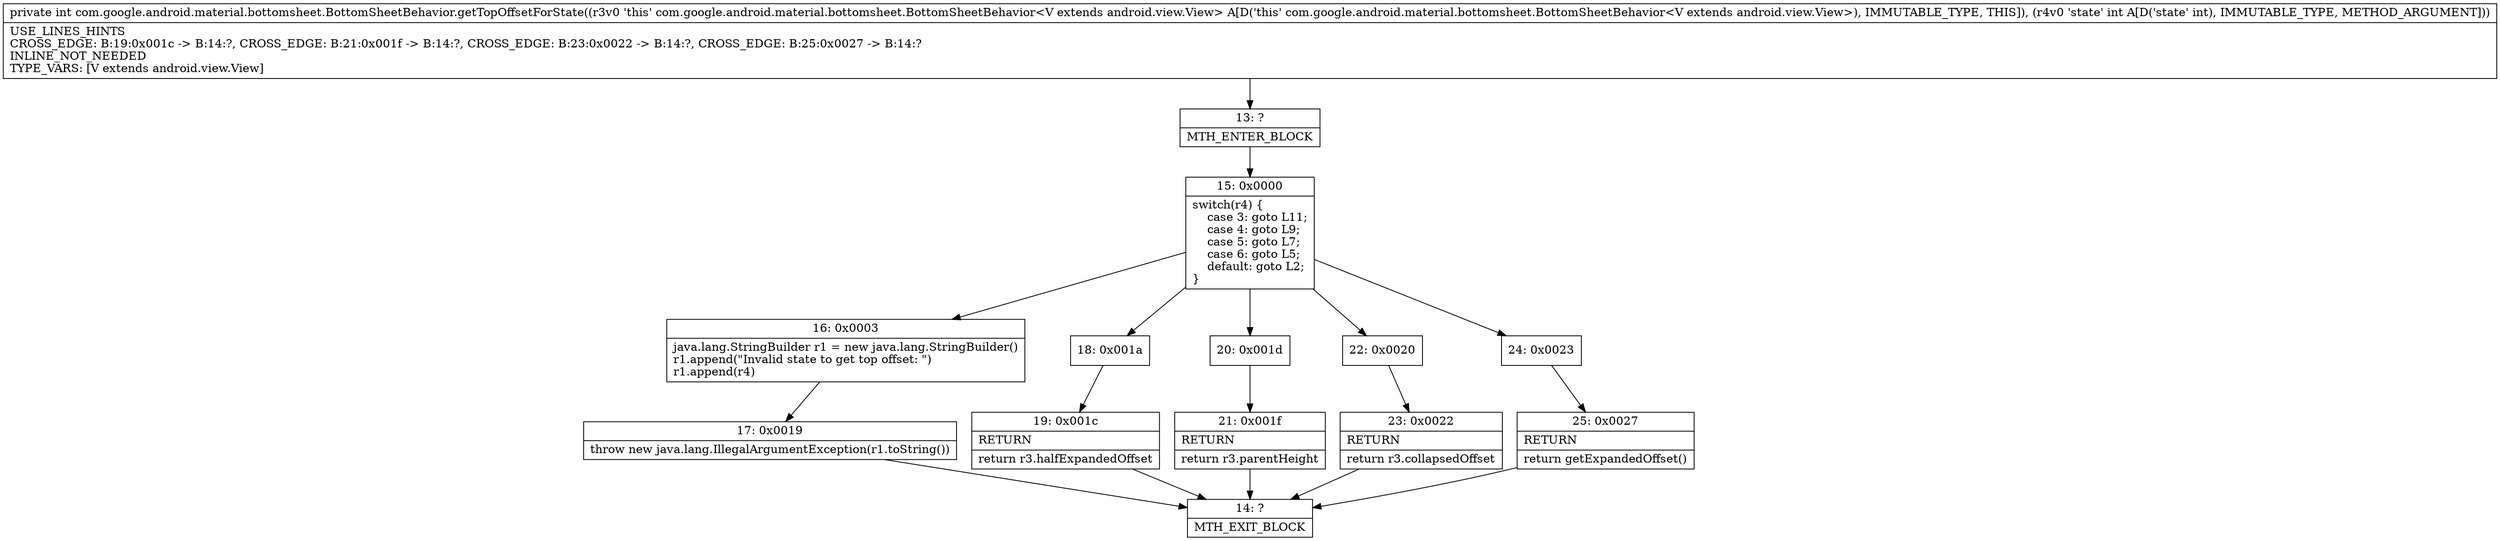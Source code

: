 digraph "CFG forcom.google.android.material.bottomsheet.BottomSheetBehavior.getTopOffsetForState(I)I" {
Node_13 [shape=record,label="{13\:\ ?|MTH_ENTER_BLOCK\l}"];
Node_15 [shape=record,label="{15\:\ 0x0000|switch(r4) \{\l    case 3: goto L11;\l    case 4: goto L9;\l    case 5: goto L7;\l    case 6: goto L5;\l    default: goto L2;\l\}\l}"];
Node_16 [shape=record,label="{16\:\ 0x0003|java.lang.StringBuilder r1 = new java.lang.StringBuilder()\lr1.append(\"Invalid state to get top offset: \")\lr1.append(r4)\l}"];
Node_17 [shape=record,label="{17\:\ 0x0019|throw new java.lang.IllegalArgumentException(r1.toString())\l}"];
Node_14 [shape=record,label="{14\:\ ?|MTH_EXIT_BLOCK\l}"];
Node_18 [shape=record,label="{18\:\ 0x001a}"];
Node_19 [shape=record,label="{19\:\ 0x001c|RETURN\l|return r3.halfExpandedOffset\l}"];
Node_20 [shape=record,label="{20\:\ 0x001d}"];
Node_21 [shape=record,label="{21\:\ 0x001f|RETURN\l|return r3.parentHeight\l}"];
Node_22 [shape=record,label="{22\:\ 0x0020}"];
Node_23 [shape=record,label="{23\:\ 0x0022|RETURN\l|return r3.collapsedOffset\l}"];
Node_24 [shape=record,label="{24\:\ 0x0023}"];
Node_25 [shape=record,label="{25\:\ 0x0027|RETURN\l|return getExpandedOffset()\l}"];
MethodNode[shape=record,label="{private int com.google.android.material.bottomsheet.BottomSheetBehavior.getTopOffsetForState((r3v0 'this' com.google.android.material.bottomsheet.BottomSheetBehavior\<V extends android.view.View\> A[D('this' com.google.android.material.bottomsheet.BottomSheetBehavior\<V extends android.view.View\>), IMMUTABLE_TYPE, THIS]), (r4v0 'state' int A[D('state' int), IMMUTABLE_TYPE, METHOD_ARGUMENT]))  | USE_LINES_HINTS\lCROSS_EDGE: B:19:0x001c \-\> B:14:?, CROSS_EDGE: B:21:0x001f \-\> B:14:?, CROSS_EDGE: B:23:0x0022 \-\> B:14:?, CROSS_EDGE: B:25:0x0027 \-\> B:14:?\lINLINE_NOT_NEEDED\lTYPE_VARS: [V extends android.view.View]\l}"];
MethodNode -> Node_13;Node_13 -> Node_15;
Node_15 -> Node_16;
Node_15 -> Node_18;
Node_15 -> Node_20;
Node_15 -> Node_22;
Node_15 -> Node_24;
Node_16 -> Node_17;
Node_17 -> Node_14;
Node_18 -> Node_19;
Node_19 -> Node_14;
Node_20 -> Node_21;
Node_21 -> Node_14;
Node_22 -> Node_23;
Node_23 -> Node_14;
Node_24 -> Node_25;
Node_25 -> Node_14;
}

